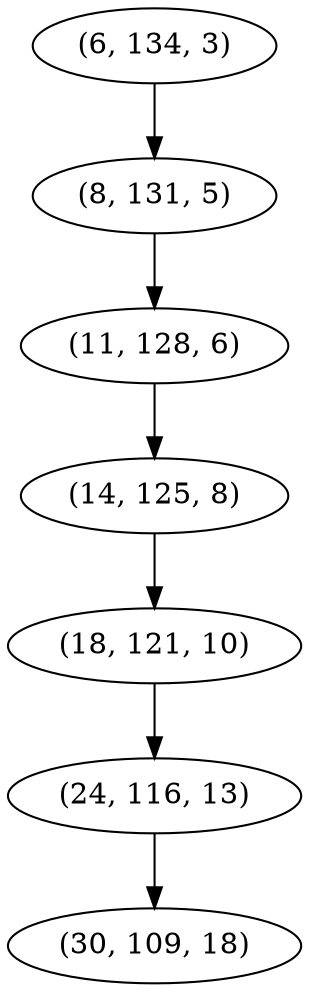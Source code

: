 digraph tree {
    "(6, 134, 3)";
    "(8, 131, 5)";
    "(11, 128, 6)";
    "(14, 125, 8)";
    "(18, 121, 10)";
    "(24, 116, 13)";
    "(30, 109, 18)";
    "(6, 134, 3)" -> "(8, 131, 5)";
    "(8, 131, 5)" -> "(11, 128, 6)";
    "(11, 128, 6)" -> "(14, 125, 8)";
    "(14, 125, 8)" -> "(18, 121, 10)";
    "(18, 121, 10)" -> "(24, 116, 13)";
    "(24, 116, 13)" -> "(30, 109, 18)";
}
